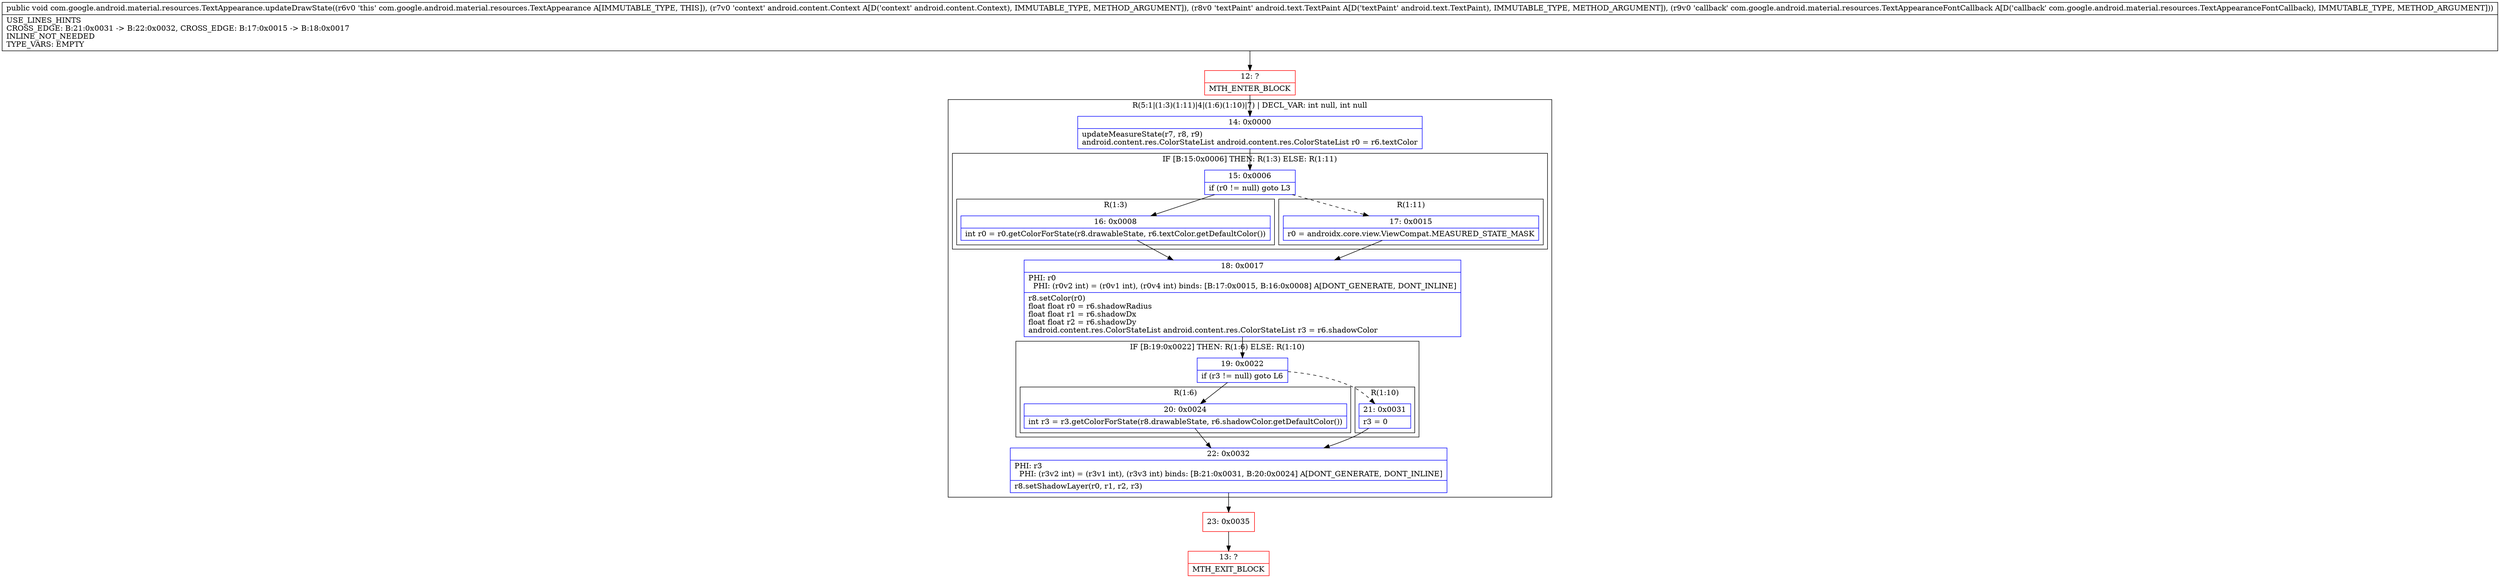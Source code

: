 digraph "CFG forcom.google.android.material.resources.TextAppearance.updateDrawState(Landroid\/content\/Context;Landroid\/text\/TextPaint;Lcom\/google\/android\/material\/resources\/TextAppearanceFontCallback;)V" {
subgraph cluster_Region_445799585 {
label = "R(5:1|(1:3)(1:11)|4|(1:6)(1:10)|7) | DECL_VAR: int null, int null\l";
node [shape=record,color=blue];
Node_14 [shape=record,label="{14\:\ 0x0000|updateMeasureState(r7, r8, r9)\landroid.content.res.ColorStateList android.content.res.ColorStateList r0 = r6.textColor\l}"];
subgraph cluster_IfRegion_280869487 {
label = "IF [B:15:0x0006] THEN: R(1:3) ELSE: R(1:11)";
node [shape=record,color=blue];
Node_15 [shape=record,label="{15\:\ 0x0006|if (r0 != null) goto L3\l}"];
subgraph cluster_Region_597582282 {
label = "R(1:3)";
node [shape=record,color=blue];
Node_16 [shape=record,label="{16\:\ 0x0008|int r0 = r0.getColorForState(r8.drawableState, r6.textColor.getDefaultColor())\l}"];
}
subgraph cluster_Region_370123597 {
label = "R(1:11)";
node [shape=record,color=blue];
Node_17 [shape=record,label="{17\:\ 0x0015|r0 = androidx.core.view.ViewCompat.MEASURED_STATE_MASK\l}"];
}
}
Node_18 [shape=record,label="{18\:\ 0x0017|PHI: r0 \l  PHI: (r0v2 int) = (r0v1 int), (r0v4 int) binds: [B:17:0x0015, B:16:0x0008] A[DONT_GENERATE, DONT_INLINE]\l|r8.setColor(r0)\lfloat float r0 = r6.shadowRadius\lfloat float r1 = r6.shadowDx\lfloat float r2 = r6.shadowDy\landroid.content.res.ColorStateList android.content.res.ColorStateList r3 = r6.shadowColor\l}"];
subgraph cluster_IfRegion_510694009 {
label = "IF [B:19:0x0022] THEN: R(1:6) ELSE: R(1:10)";
node [shape=record,color=blue];
Node_19 [shape=record,label="{19\:\ 0x0022|if (r3 != null) goto L6\l}"];
subgraph cluster_Region_1667443994 {
label = "R(1:6)";
node [shape=record,color=blue];
Node_20 [shape=record,label="{20\:\ 0x0024|int r3 = r3.getColorForState(r8.drawableState, r6.shadowColor.getDefaultColor())\l}"];
}
subgraph cluster_Region_857968781 {
label = "R(1:10)";
node [shape=record,color=blue];
Node_21 [shape=record,label="{21\:\ 0x0031|r3 = 0\l}"];
}
}
Node_22 [shape=record,label="{22\:\ 0x0032|PHI: r3 \l  PHI: (r3v2 int) = (r3v1 int), (r3v3 int) binds: [B:21:0x0031, B:20:0x0024] A[DONT_GENERATE, DONT_INLINE]\l|r8.setShadowLayer(r0, r1, r2, r3)\l}"];
}
Node_12 [shape=record,color=red,label="{12\:\ ?|MTH_ENTER_BLOCK\l}"];
Node_23 [shape=record,color=red,label="{23\:\ 0x0035}"];
Node_13 [shape=record,color=red,label="{13\:\ ?|MTH_EXIT_BLOCK\l}"];
MethodNode[shape=record,label="{public void com.google.android.material.resources.TextAppearance.updateDrawState((r6v0 'this' com.google.android.material.resources.TextAppearance A[IMMUTABLE_TYPE, THIS]), (r7v0 'context' android.content.Context A[D('context' android.content.Context), IMMUTABLE_TYPE, METHOD_ARGUMENT]), (r8v0 'textPaint' android.text.TextPaint A[D('textPaint' android.text.TextPaint), IMMUTABLE_TYPE, METHOD_ARGUMENT]), (r9v0 'callback' com.google.android.material.resources.TextAppearanceFontCallback A[D('callback' com.google.android.material.resources.TextAppearanceFontCallback), IMMUTABLE_TYPE, METHOD_ARGUMENT]))  | USE_LINES_HINTS\lCROSS_EDGE: B:21:0x0031 \-\> B:22:0x0032, CROSS_EDGE: B:17:0x0015 \-\> B:18:0x0017\lINLINE_NOT_NEEDED\lTYPE_VARS: EMPTY\l}"];
MethodNode -> Node_12;Node_14 -> Node_15;
Node_15 -> Node_16;
Node_15 -> Node_17[style=dashed];
Node_16 -> Node_18;
Node_17 -> Node_18;
Node_18 -> Node_19;
Node_19 -> Node_20;
Node_19 -> Node_21[style=dashed];
Node_20 -> Node_22;
Node_21 -> Node_22;
Node_22 -> Node_23;
Node_12 -> Node_14;
Node_23 -> Node_13;
}

